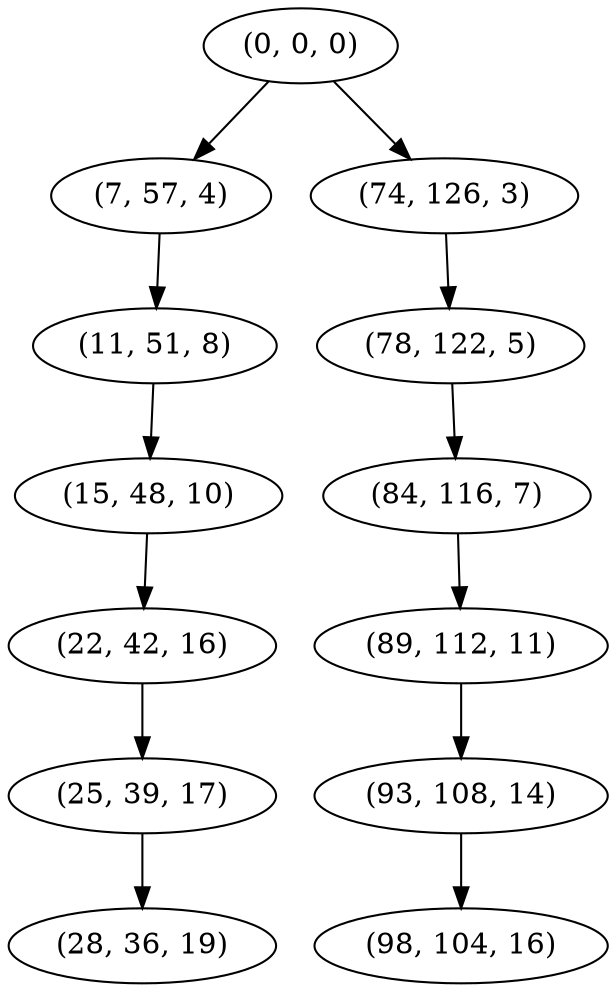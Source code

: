 digraph tree {
    "(0, 0, 0)";
    "(7, 57, 4)";
    "(11, 51, 8)";
    "(15, 48, 10)";
    "(22, 42, 16)";
    "(25, 39, 17)";
    "(28, 36, 19)";
    "(74, 126, 3)";
    "(78, 122, 5)";
    "(84, 116, 7)";
    "(89, 112, 11)";
    "(93, 108, 14)";
    "(98, 104, 16)";
    "(0, 0, 0)" -> "(7, 57, 4)";
    "(0, 0, 0)" -> "(74, 126, 3)";
    "(7, 57, 4)" -> "(11, 51, 8)";
    "(11, 51, 8)" -> "(15, 48, 10)";
    "(15, 48, 10)" -> "(22, 42, 16)";
    "(22, 42, 16)" -> "(25, 39, 17)";
    "(25, 39, 17)" -> "(28, 36, 19)";
    "(74, 126, 3)" -> "(78, 122, 5)";
    "(78, 122, 5)" -> "(84, 116, 7)";
    "(84, 116, 7)" -> "(89, 112, 11)";
    "(89, 112, 11)" -> "(93, 108, 14)";
    "(93, 108, 14)" -> "(98, 104, 16)";
}
